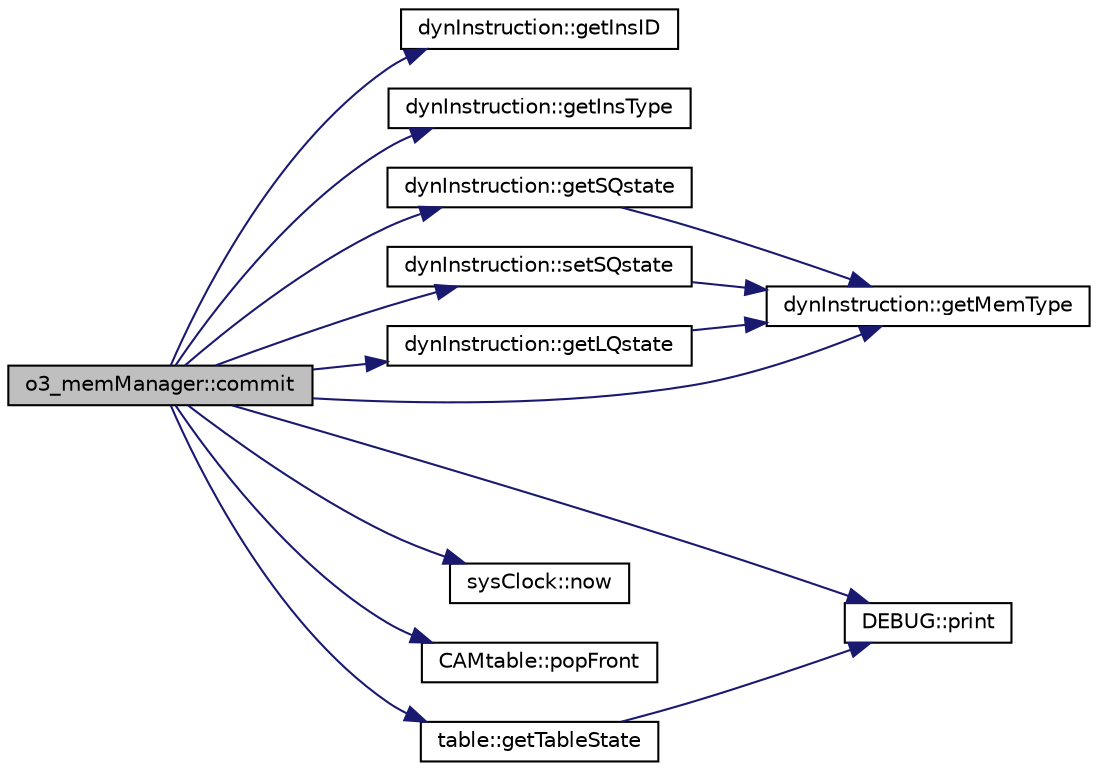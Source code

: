 digraph G
{
  edge [fontname="Helvetica",fontsize="10",labelfontname="Helvetica",labelfontsize="10"];
  node [fontname="Helvetica",fontsize="10",shape=record];
  rankdir=LR;
  Node1 [label="o3_memManager::commit",height=0.2,width=0.4,color="black", fillcolor="grey75", style="filled" fontcolor="black"];
  Node1 -> Node2 [color="midnightblue",fontsize="10",style="solid",fontname="Helvetica"];
  Node2 [label="dynInstruction::getInsID",height=0.2,width=0.4,color="black", fillcolor="white", style="filled",URL="$classdynInstruction.html#ab38b8181f522daae77cb46d701fb5302"];
  Node1 -> Node3 [color="midnightblue",fontsize="10",style="solid",fontname="Helvetica"];
  Node3 [label="dynInstruction::getInsType",height=0.2,width=0.4,color="black", fillcolor="white", style="filled",URL="$classdynInstruction.html#a3a7025de98c539d8eaa06b40ac2e8cc8"];
  Node1 -> Node4 [color="midnightblue",fontsize="10",style="solid",fontname="Helvetica"];
  Node4 [label="dynInstruction::getLQstate",height=0.2,width=0.4,color="black", fillcolor="white", style="filled",URL="$classdynInstruction.html#a500260c0b3b35828bd0c678c4d5eb16a"];
  Node4 -> Node5 [color="midnightblue",fontsize="10",style="solid",fontname="Helvetica"];
  Node5 [label="dynInstruction::getMemType",height=0.2,width=0.4,color="black", fillcolor="white", style="filled",URL="$classdynInstruction.html#a9f8a63685d0b28009957e60b7596b502"];
  Node1 -> Node5 [color="midnightblue",fontsize="10",style="solid",fontname="Helvetica"];
  Node1 -> Node6 [color="midnightblue",fontsize="10",style="solid",fontname="Helvetica"];
  Node6 [label="dynInstruction::getSQstate",height=0.2,width=0.4,color="black", fillcolor="white", style="filled",URL="$classdynInstruction.html#a6160b96ca670a4c15a3fa81b0d54dcd4"];
  Node6 -> Node5 [color="midnightblue",fontsize="10",style="solid",fontname="Helvetica"];
  Node1 -> Node7 [color="midnightblue",fontsize="10",style="solid",fontname="Helvetica"];
  Node7 [label="table::getTableState",height=0.2,width=0.4,color="black", fillcolor="white", style="filled",URL="$classtable.html#abab8f70b8b32bb7342f5107edb328d18"];
  Node7 -> Node8 [color="midnightblue",fontsize="10",style="solid",fontname="Helvetica"];
  Node8 [label="DEBUG::print",height=0.2,width=0.4,color="black", fillcolor="white", style="filled",URL="$classDEBUG.html#ab38f086785f7239084b735007297078a"];
  Node1 -> Node9 [color="midnightblue",fontsize="10",style="solid",fontname="Helvetica"];
  Node9 [label="sysClock::now",height=0.2,width=0.4,color="black", fillcolor="white", style="filled",URL="$classsysClock.html#af027a57c8bc3d0dab4fe5a0f870b7d20"];
  Node1 -> Node10 [color="midnightblue",fontsize="10",style="solid",fontname="Helvetica"];
  Node10 [label="CAMtable::popFront",height=0.2,width=0.4,color="black", fillcolor="white", style="filled",URL="$classCAMtable.html#a5e19b284c54893d488fb7eae5f84aa13"];
  Node1 -> Node8 [color="midnightblue",fontsize="10",style="solid",fontname="Helvetica"];
  Node1 -> Node11 [color="midnightblue",fontsize="10",style="solid",fontname="Helvetica"];
  Node11 [label="dynInstruction::setSQstate",height=0.2,width=0.4,color="black", fillcolor="white", style="filled",URL="$classdynInstruction.html#a7fc66de5e3f826f515e41029619e2088"];
  Node11 -> Node5 [color="midnightblue",fontsize="10",style="solid",fontname="Helvetica"];
}
